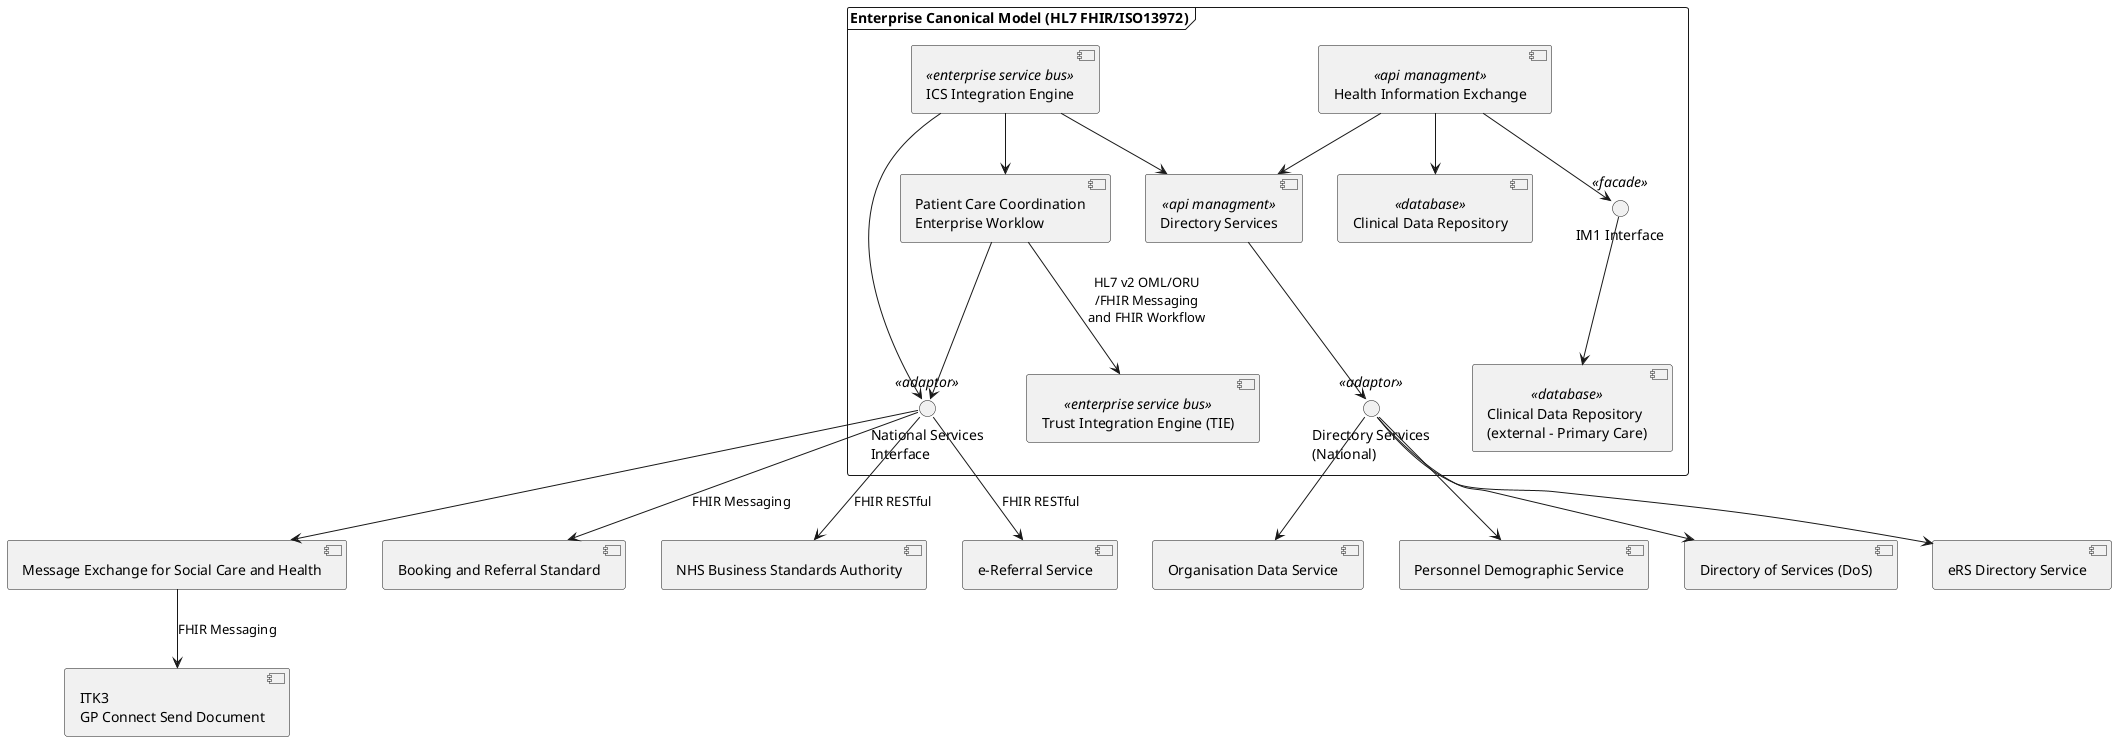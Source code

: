 
  @startuml

    skinparam svgDimensionStyle false

    frame "Enterprise Canonical Model (HL7 FHIR/ISO13972)" as canonical {

    component "Clinical Data Repository" as CDR <<database>>

    interface "IM1 Interface" as IM1 <<facade>>


    component "Health Information Exchange" as HIE <<api managment>>

    component "ICS Integration Engine" as ESB <<enterprise service bus>>

    component "Directory Services" as csd <<api managment>>

    interface "Directory Services\n(National)" as mcsd <<adaptor>>

    component "Patient Care Coordination\nEnterprise Worklow" as PCC

    interface "National Services\nInterface" as muddle <<adaptor>>

    component "Clinical Data Repository\n(external - Primary Care)" as emis <<database>>

    component "Trust Integration Engine (TIE)" as TIE <<enterprise service bus>>

}




    component "Organisation Data Service" as ODS

    component "Personnel Demographic Service" as PDS

    component "Directory of Services (DoS)" as DoS

    component "eRS Directory Service" as eDOS


    component "Message Exchange for Social Care and Health" as MESH
    component "ITK3\nGP Connect Send Document" as ITK3
    component "Booking and Referral Standard" as BARS
    component "NHS Business Standards Authority" as BSA
    component "e-Referral Service" as eRS


    csd --> mcsd
    mcsd --> PDS
    mcsd --> ODS
    mcsd --> DoS
    mcsd --> eDOS

    HIE --> CDR
    HIE --> IM1
    IM1 --> emis
    HIE --> csd

    ESB --> muddle
    ESB --> csd
    muddle --> MESH
    MESH --> ITK3 : FHIR Messaging
    muddle --> BARS : FHIR Messaging
    muddle --> BSA : FHIR RESTful
    muddle --> eRS: FHIR RESTful
    ESB --> PCC
    PCC --> muddle
    PCC --> TIE: HL7 v2 OML/ORU\n/FHIR Messaging\nand FHIR Workflow

  @enduml
